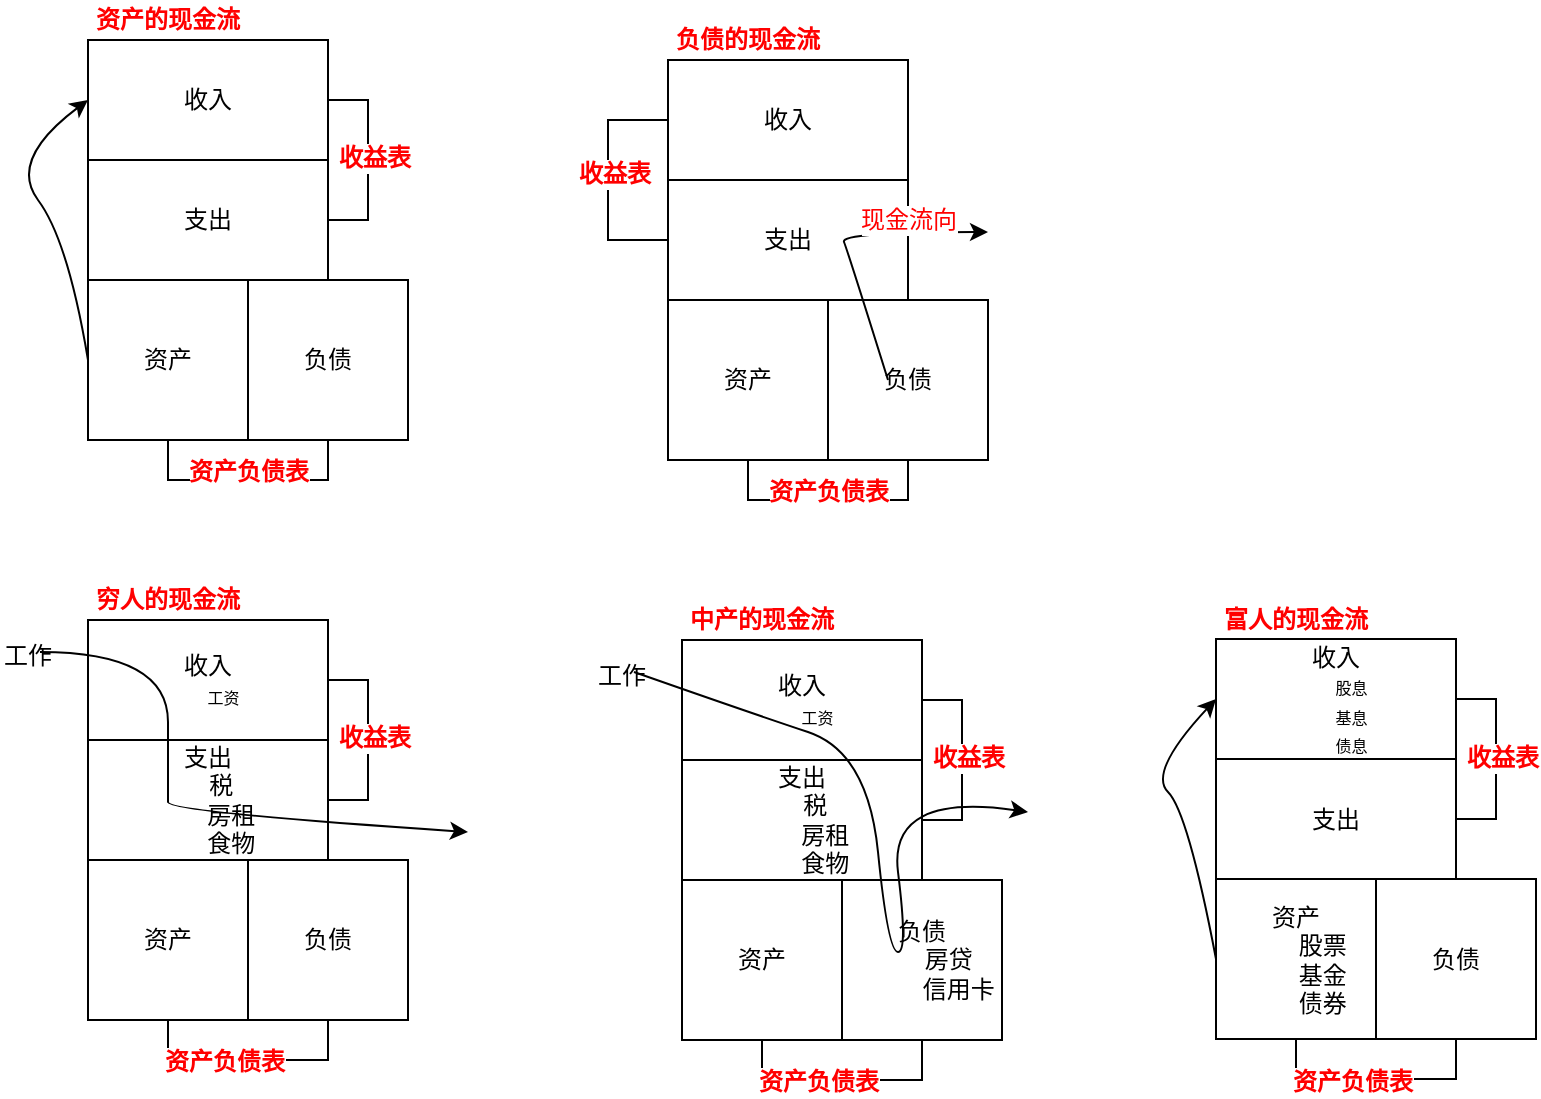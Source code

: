<mxfile version="11.1.4" type="github"><diagram id="Cq1IxDSR9NFEdfQ7hfdJ" name="资产与负债的区别"><mxGraphModel dx="1186" dy="646" grid="1" gridSize="10" guides="1" tooltips="1" connect="1" arrows="1" fold="1" page="1" pageScale="1" pageWidth="827" pageHeight="1169" math="0" shadow="0"><root><mxCell id="0"/><mxCell id="1" parent="0"/><mxCell id="QPJm8CgVHkiKg-ypNqjE-10" style="edgeStyle=orthogonalEdgeStyle;rounded=0;orthogonalLoop=1;jettySize=auto;html=1;entryX=1;entryY=0.5;entryDx=0;entryDy=0;exitX=1;exitY=0.5;exitDx=0;exitDy=0;endArrow=none;endFill=0;" parent="1" source="QPJm8CgVHkiKg-ypNqjE-1" target="QPJm8CgVHkiKg-ypNqjE-2" edge="1"><mxGeometry relative="1" as="geometry"/></mxCell><mxCell id="QPJm8CgVHkiKg-ypNqjE-11" value="&lt;b&gt;&lt;font color=&quot;#ff0000&quot;&gt;收益表&lt;/font&gt;&lt;/b&gt;" style="text;html=1;resizable=0;points=[];align=center;verticalAlign=middle;labelBackgroundColor=#ffffff;strokeColor=#FF0000;" parent="QPJm8CgVHkiKg-ypNqjE-10" vertex="1" connectable="0"><mxGeometry x="-0.02" y="3" relative="1" as="geometry"><mxPoint as="offset"/></mxGeometry></mxCell><mxCell id="QPJm8CgVHkiKg-ypNqjE-1" value="收入" style="rounded=0;whiteSpace=wrap;html=1;" parent="1" vertex="1"><mxGeometry x="230" y="74" width="120" height="60" as="geometry"/></mxCell><mxCell id="QPJm8CgVHkiKg-ypNqjE-2" value="支出" style="rounded=0;whiteSpace=wrap;html=1;" parent="1" vertex="1"><mxGeometry x="230" y="134" width="120" height="60" as="geometry"/></mxCell><mxCell id="QPJm8CgVHkiKg-ypNqjE-12" style="edgeStyle=orthogonalEdgeStyle;rounded=0;orthogonalLoop=1;jettySize=auto;html=1;entryX=0.5;entryY=1;entryDx=0;entryDy=0;endArrow=none;endFill=0;exitX=0.5;exitY=1;exitDx=0;exitDy=0;" parent="1" source="QPJm8CgVHkiKg-ypNqjE-4" target="QPJm8CgVHkiKg-ypNqjE-5" edge="1"><mxGeometry relative="1" as="geometry"/></mxCell><mxCell id="QPJm8CgVHkiKg-ypNqjE-36" value="&lt;b&gt;&lt;font color=&quot;#ff0000&quot;&gt;资产负债表&lt;/font&gt;&lt;/b&gt;" style="text;html=1;resizable=0;points=[];align=center;verticalAlign=middle;labelBackgroundColor=#ffffff;" parent="QPJm8CgVHkiKg-ypNqjE-12" vertex="1" connectable="0"><mxGeometry x="-0.25" y="2" relative="1" as="geometry"><mxPoint x="15" y="-2" as="offset"/></mxGeometry></mxCell><mxCell id="QPJm8CgVHkiKg-ypNqjE-4" value="资产" style="whiteSpace=wrap;html=1;aspect=fixed;" parent="1" vertex="1"><mxGeometry x="230" y="194" width="80" height="80" as="geometry"/></mxCell><mxCell id="QPJm8CgVHkiKg-ypNqjE-5" value="负债" style="whiteSpace=wrap;html=1;aspect=fixed;" parent="1" vertex="1"><mxGeometry x="310" y="194" width="80" height="80" as="geometry"/></mxCell><mxCell id="QPJm8CgVHkiKg-ypNqjE-7" value="&lt;b&gt;&lt;font color=&quot;#ff0000&quot;&gt;资产的现金流&lt;/font&gt;&lt;/b&gt;" style="text;html=1;strokeColor=none;fillColor=none;align=center;verticalAlign=middle;whiteSpace=wrap;rounded=0;" parent="1" vertex="1"><mxGeometry x="230" y="54" width="80" height="20" as="geometry"/></mxCell><mxCell id="QPJm8CgVHkiKg-ypNqjE-9" value="" style="curved=1;endArrow=classic;html=1;entryX=0;entryY=0.5;entryDx=0;entryDy=0;" parent="1" target="QPJm8CgVHkiKg-ypNqjE-1" edge="1"><mxGeometry width="50" height="50" relative="1" as="geometry"><mxPoint x="230" y="234" as="sourcePoint"/><mxPoint x="200" y="164" as="targetPoint"/><Array as="points"><mxPoint x="220" y="174"/><mxPoint x="190" y="134"/></Array></mxGeometry></mxCell><mxCell id="QPJm8CgVHkiKg-ypNqjE-14" style="edgeStyle=orthogonalEdgeStyle;rounded=0;orthogonalLoop=1;jettySize=auto;html=1;entryX=1;entryY=0.5;entryDx=0;entryDy=0;exitX=1;exitY=0.5;exitDx=0;exitDy=0;endArrow=none;endFill=0;" parent="1" source="QPJm8CgVHkiKg-ypNqjE-16" target="QPJm8CgVHkiKg-ypNqjE-17" edge="1"><mxGeometry relative="1" as="geometry"><Array as="points"><mxPoint x="490" y="114"/><mxPoint x="490" y="174"/></Array></mxGeometry></mxCell><mxCell id="QPJm8CgVHkiKg-ypNqjE-15" value="&lt;b&gt;&lt;font color=&quot;#ff0000&quot;&gt;收益表&lt;/font&gt;&lt;/b&gt;" style="text;html=1;resizable=0;points=[];align=center;verticalAlign=middle;labelBackgroundColor=#ffffff;strokeColor=#FF0000;" parent="QPJm8CgVHkiKg-ypNqjE-14" vertex="1" connectable="0"><mxGeometry x="-0.02" y="3" relative="1" as="geometry"><mxPoint as="offset"/></mxGeometry></mxCell><mxCell id="QPJm8CgVHkiKg-ypNqjE-16" value="收入" style="rounded=0;whiteSpace=wrap;html=1;" parent="1" vertex="1"><mxGeometry x="520" y="84" width="120" height="60" as="geometry"/></mxCell><mxCell id="QPJm8CgVHkiKg-ypNqjE-17" value="支出" style="rounded=0;whiteSpace=wrap;html=1;" parent="1" vertex="1"><mxGeometry x="520" y="144" width="120" height="60" as="geometry"/></mxCell><mxCell id="QPJm8CgVHkiKg-ypNqjE-18" style="edgeStyle=orthogonalEdgeStyle;rounded=0;orthogonalLoop=1;jettySize=auto;html=1;entryX=0.5;entryY=1;entryDx=0;entryDy=0;endArrow=none;endFill=0;exitX=0.5;exitY=1;exitDx=0;exitDy=0;" parent="1" source="QPJm8CgVHkiKg-ypNqjE-20" target="QPJm8CgVHkiKg-ypNqjE-21" edge="1"><mxGeometry relative="1" as="geometry"/></mxCell><mxCell id="QPJm8CgVHkiKg-ypNqjE-19" value="&lt;b&gt;&lt;font color=&quot;#ff0000&quot;&gt;资产负债表&lt;/font&gt;&lt;/b&gt;" style="text;html=1;resizable=0;points=[];align=center;verticalAlign=middle;labelBackgroundColor=#ffffff;" parent="QPJm8CgVHkiKg-ypNqjE-18" vertex="1" connectable="0"><mxGeometry x="-0.067" y="-2" relative="1" as="geometry"><mxPoint x="4" y="-6" as="offset"/></mxGeometry></mxCell><mxCell id="QPJm8CgVHkiKg-ypNqjE-20" value="资产" style="whiteSpace=wrap;html=1;aspect=fixed;" parent="1" vertex="1"><mxGeometry x="520" y="204" width="80" height="80" as="geometry"/></mxCell><mxCell id="QPJm8CgVHkiKg-ypNqjE-21" value="负债" style="whiteSpace=wrap;html=1;aspect=fixed;" parent="1" vertex="1"><mxGeometry x="600" y="204" width="80" height="80" as="geometry"/></mxCell><mxCell id="QPJm8CgVHkiKg-ypNqjE-22" value="&lt;b&gt;&lt;font color=&quot;#ff0000&quot;&gt;负债的现金流&lt;/font&gt;&lt;/b&gt;" style="text;html=1;strokeColor=none;fillColor=none;align=center;verticalAlign=middle;whiteSpace=wrap;rounded=0;" parent="1" vertex="1"><mxGeometry x="520" y="64" width="80" height="20" as="geometry"/></mxCell><mxCell id="QPJm8CgVHkiKg-ypNqjE-25" value="" style="curved=1;endArrow=classic;html=1;" parent="1" edge="1"><mxGeometry width="50" height="50" relative="1" as="geometry"><mxPoint x="630" y="244" as="sourcePoint"/><mxPoint x="680" y="170" as="targetPoint"/><Array as="points"><mxPoint x="630" y="244"/><mxPoint x="610" y="180"/><mxPoint x="606" y="170"/></Array></mxGeometry></mxCell><mxCell id="QPJm8CgVHkiKg-ypNqjE-26" value="&lt;font color=&quot;#ff0000&quot;&gt;现金流向&lt;/font&gt;" style="text;html=1;resizable=0;points=[];align=center;verticalAlign=middle;labelBackgroundColor=#ffffff;" parent="QPJm8CgVHkiKg-ypNqjE-25" vertex="1" connectable="0"><mxGeometry x="0.223" relative="1" as="geometry"><mxPoint x="19" y="-6" as="offset"/></mxGeometry></mxCell><mxCell id="QPJm8CgVHkiKg-ypNqjE-27" style="edgeStyle=orthogonalEdgeStyle;rounded=0;orthogonalLoop=1;jettySize=auto;html=1;entryX=1;entryY=0.5;entryDx=0;entryDy=0;exitX=1;exitY=0.5;exitDx=0;exitDy=0;endArrow=none;endFill=0;" parent="1" source="QPJm8CgVHkiKg-ypNqjE-29" target="QPJm8CgVHkiKg-ypNqjE-30" edge="1"><mxGeometry relative="1" as="geometry"/></mxCell><mxCell id="QPJm8CgVHkiKg-ypNqjE-28" value="&lt;b&gt;&lt;font color=&quot;#ff0000&quot;&gt;收益表&lt;/font&gt;&lt;/b&gt;" style="text;html=1;resizable=0;points=[];align=center;verticalAlign=middle;labelBackgroundColor=#ffffff;strokeColor=#FF0000;" parent="QPJm8CgVHkiKg-ypNqjE-27" vertex="1" connectable="0"><mxGeometry x="-0.02" y="3" relative="1" as="geometry"><mxPoint as="offset"/></mxGeometry></mxCell><mxCell id="QPJm8CgVHkiKg-ypNqjE-29" value="收入&lt;br&gt;&lt;font style=&quot;font-size: 8px&quot;&gt;&amp;nbsp; &amp;nbsp; &amp;nbsp; &amp;nbsp;工资&lt;/font&gt;" style="rounded=0;whiteSpace=wrap;html=1;" parent="1" vertex="1"><mxGeometry x="230" y="364" width="120" height="60" as="geometry"/></mxCell><mxCell id="QPJm8CgVHkiKg-ypNqjE-30" value="支出&lt;br&gt;&amp;nbsp; &amp;nbsp; 税&lt;br&gt;&amp;nbsp; &amp;nbsp; &amp;nbsp; &amp;nbsp;房租&lt;br&gt;&amp;nbsp; &amp;nbsp; &amp;nbsp; &amp;nbsp;食物" style="rounded=0;whiteSpace=wrap;html=1;" parent="1" vertex="1"><mxGeometry x="230" y="424" width="120" height="60" as="geometry"/></mxCell><mxCell id="QPJm8CgVHkiKg-ypNqjE-39" style="edgeStyle=orthogonalEdgeStyle;rounded=0;orthogonalLoop=1;jettySize=auto;html=1;entryX=0.5;entryY=1;entryDx=0;entryDy=0;endArrow=none;endFill=0;" parent="1" source="QPJm8CgVHkiKg-ypNqjE-32" target="QPJm8CgVHkiKg-ypNqjE-33" edge="1"><mxGeometry relative="1" as="geometry"><Array as="points"><mxPoint x="270" y="584"/><mxPoint x="350" y="584"/></Array></mxGeometry></mxCell><mxCell id="QPJm8CgVHkiKg-ypNqjE-40" value="&lt;b&gt;&lt;font color=&quot;#ff0000&quot;&gt;资产负债表&lt;/font&gt;&lt;/b&gt;" style="text;html=1;resizable=0;points=[];align=center;verticalAlign=middle;labelBackgroundColor=#ffffff;" parent="QPJm8CgVHkiKg-ypNqjE-39" vertex="1" connectable="0"><mxGeometry x="-0.2" y="-1" relative="1" as="geometry"><mxPoint as="offset"/></mxGeometry></mxCell><mxCell id="QPJm8CgVHkiKg-ypNqjE-32" value="资产" style="whiteSpace=wrap;html=1;aspect=fixed;" parent="1" vertex="1"><mxGeometry x="230" y="484" width="80" height="80" as="geometry"/></mxCell><mxCell id="QPJm8CgVHkiKg-ypNqjE-33" value="负债" style="whiteSpace=wrap;html=1;aspect=fixed;" parent="1" vertex="1"><mxGeometry x="310" y="484" width="80" height="80" as="geometry"/></mxCell><mxCell id="QPJm8CgVHkiKg-ypNqjE-34" value="&lt;b&gt;&lt;font color=&quot;#ff0000&quot;&gt;穷人的现金流&lt;/font&gt;&lt;/b&gt;" style="text;html=1;strokeColor=none;fillColor=none;align=center;verticalAlign=middle;whiteSpace=wrap;rounded=0;" parent="1" vertex="1"><mxGeometry x="230" y="344" width="80" height="20" as="geometry"/></mxCell><mxCell id="QPJm8CgVHkiKg-ypNqjE-43" value="工作" style="text;html=1;resizable=0;points=[];autosize=1;align=left;verticalAlign=top;spacingTop=-4;" parent="1" vertex="1"><mxGeometry x="186" y="372" width="40" height="20" as="geometry"/></mxCell><mxCell id="QPJm8CgVHkiKg-ypNqjE-45" value="" style="curved=1;endArrow=classic;html=1;" parent="1" edge="1"><mxGeometry width="50" height="50" relative="1" as="geometry"><mxPoint x="206" y="380" as="sourcePoint"/><mxPoint x="420" y="470" as="targetPoint"/><Array as="points"><mxPoint x="270" y="380"/><mxPoint x="270" y="450"/><mxPoint x="270" y="460"/></Array></mxGeometry></mxCell><mxCell id="QPJm8CgVHkiKg-ypNqjE-46" style="edgeStyle=orthogonalEdgeStyle;rounded=0;orthogonalLoop=1;jettySize=auto;html=1;entryX=1;entryY=0.5;entryDx=0;entryDy=0;exitX=1;exitY=0.5;exitDx=0;exitDy=0;endArrow=none;endFill=0;" parent="1" source="QPJm8CgVHkiKg-ypNqjE-48" target="QPJm8CgVHkiKg-ypNqjE-49" edge="1"><mxGeometry relative="1" as="geometry"/></mxCell><mxCell id="QPJm8CgVHkiKg-ypNqjE-47" value="&lt;b&gt;&lt;font color=&quot;#ff0000&quot;&gt;收益表&lt;/font&gt;&lt;/b&gt;" style="text;html=1;resizable=0;points=[];align=center;verticalAlign=middle;labelBackgroundColor=#ffffff;strokeColor=#FF0000;" parent="QPJm8CgVHkiKg-ypNqjE-46" vertex="1" connectable="0"><mxGeometry x="-0.02" y="3" relative="1" as="geometry"><mxPoint as="offset"/></mxGeometry></mxCell><mxCell id="QPJm8CgVHkiKg-ypNqjE-48" value="收入&lt;br&gt;&lt;span style=&quot;font-size: 8px&quot;&gt;&amp;nbsp; &amp;nbsp; &amp;nbsp; &amp;nbsp;工资&lt;/span&gt;" style="rounded=0;whiteSpace=wrap;html=1;" parent="1" vertex="1"><mxGeometry x="527" y="374" width="120" height="60" as="geometry"/></mxCell><mxCell id="QPJm8CgVHkiKg-ypNqjE-49" value="支出&lt;br&gt;&amp;nbsp; &amp;nbsp; 税&lt;br&gt;&amp;nbsp; &amp;nbsp; &amp;nbsp; &amp;nbsp;房租&lt;br&gt;&amp;nbsp; &amp;nbsp; &amp;nbsp; &amp;nbsp;食物" style="rounded=0;whiteSpace=wrap;html=1;" parent="1" vertex="1"><mxGeometry x="527" y="434" width="120" height="60" as="geometry"/></mxCell><mxCell id="QPJm8CgVHkiKg-ypNqjE-50" style="edgeStyle=orthogonalEdgeStyle;rounded=0;orthogonalLoop=1;jettySize=auto;html=1;entryX=0.5;entryY=1;entryDx=0;entryDy=0;endArrow=none;endFill=0;" parent="1" source="QPJm8CgVHkiKg-ypNqjE-52" target="QPJm8CgVHkiKg-ypNqjE-53" edge="1"><mxGeometry relative="1" as="geometry"><Array as="points"><mxPoint x="567" y="594"/><mxPoint x="647" y="594"/></Array></mxGeometry></mxCell><mxCell id="QPJm8CgVHkiKg-ypNqjE-51" value="&lt;b&gt;&lt;font color=&quot;#ff0000&quot;&gt;资产负债表&lt;/font&gt;&lt;/b&gt;" style="text;html=1;resizable=0;points=[];align=center;verticalAlign=middle;labelBackgroundColor=#ffffff;" parent="QPJm8CgVHkiKg-ypNqjE-50" vertex="1" connectable="0"><mxGeometry x="-0.2" y="-1" relative="1" as="geometry"><mxPoint as="offset"/></mxGeometry></mxCell><mxCell id="QPJm8CgVHkiKg-ypNqjE-52" value="资产" style="whiteSpace=wrap;html=1;aspect=fixed;" parent="1" vertex="1"><mxGeometry x="527" y="494" width="80" height="80" as="geometry"/></mxCell><mxCell id="QPJm8CgVHkiKg-ypNqjE-53" value="负债&lt;br&gt;&amp;nbsp; &amp;nbsp; &amp;nbsp; &amp;nbsp; 房贷&lt;br&gt;&amp;nbsp; &amp;nbsp; &amp;nbsp; &amp;nbsp; &amp;nbsp; &amp;nbsp;信用卡" style="whiteSpace=wrap;html=1;aspect=fixed;" parent="1" vertex="1"><mxGeometry x="607" y="494" width="80" height="80" as="geometry"/></mxCell><mxCell id="QPJm8CgVHkiKg-ypNqjE-54" value="&lt;b&gt;&lt;font color=&quot;#ff0000&quot;&gt;中产的现金流&lt;/font&gt;&lt;/b&gt;" style="text;html=1;strokeColor=none;fillColor=none;align=center;verticalAlign=middle;whiteSpace=wrap;rounded=0;" parent="1" vertex="1"><mxGeometry x="527" y="354" width="80" height="20" as="geometry"/></mxCell><mxCell id="QPJm8CgVHkiKg-ypNqjE-55" value="工作" style="text;html=1;resizable=0;points=[];autosize=1;align=left;verticalAlign=top;spacingTop=-4;" parent="1" vertex="1"><mxGeometry x="483" y="382" width="40" height="20" as="geometry"/></mxCell><mxCell id="QPJm8CgVHkiKg-ypNqjE-56" value="" style="curved=1;endArrow=classic;html=1;" parent="1" edge="1"><mxGeometry width="50" height="50" relative="1" as="geometry"><mxPoint x="503" y="390" as="sourcePoint"/><mxPoint x="700" y="460" as="targetPoint"/><Array as="points"><mxPoint x="560" y="410"/><mxPoint x="620" y="430"/><mxPoint x="630" y="530"/><mxPoint x="640" y="530"/><mxPoint x="630" y="450"/></Array></mxGeometry></mxCell><mxCell id="QPJm8CgVHkiKg-ypNqjE-59" style="edgeStyle=orthogonalEdgeStyle;rounded=0;orthogonalLoop=1;jettySize=auto;html=1;entryX=1;entryY=0.5;entryDx=0;entryDy=0;exitX=1;exitY=0.5;exitDx=0;exitDy=0;endArrow=none;endFill=0;" parent="1" source="QPJm8CgVHkiKg-ypNqjE-61" target="QPJm8CgVHkiKg-ypNqjE-62" edge="1"><mxGeometry relative="1" as="geometry"/></mxCell><mxCell id="QPJm8CgVHkiKg-ypNqjE-60" value="&lt;b&gt;&lt;font color=&quot;#ff0000&quot;&gt;收益表&lt;/font&gt;&lt;/b&gt;" style="text;html=1;resizable=0;points=[];align=center;verticalAlign=middle;labelBackgroundColor=#ffffff;strokeColor=#FF0000;" parent="QPJm8CgVHkiKg-ypNqjE-59" vertex="1" connectable="0"><mxGeometry x="-0.02" y="3" relative="1" as="geometry"><mxPoint as="offset"/></mxGeometry></mxCell><mxCell id="QPJm8CgVHkiKg-ypNqjE-61" value="收入&lt;br&gt;&lt;font style=&quot;font-size: 8px&quot;&gt;&amp;nbsp; &amp;nbsp; &amp;nbsp; &amp;nbsp;股息&lt;br&gt;&amp;nbsp; &amp;nbsp; &amp;nbsp; &amp;nbsp;基息&lt;br&gt;&amp;nbsp; &amp;nbsp; &amp;nbsp; &amp;nbsp;债息&lt;br&gt;&lt;/font&gt;" style="rounded=0;whiteSpace=wrap;html=1;" parent="1" vertex="1"><mxGeometry x="794" y="373.5" width="120" height="60" as="geometry"/></mxCell><mxCell id="QPJm8CgVHkiKg-ypNqjE-62" value="支出" style="rounded=0;whiteSpace=wrap;html=1;" parent="1" vertex="1"><mxGeometry x="794" y="433.5" width="120" height="60" as="geometry"/></mxCell><mxCell id="QPJm8CgVHkiKg-ypNqjE-63" style="edgeStyle=orthogonalEdgeStyle;rounded=0;orthogonalLoop=1;jettySize=auto;html=1;entryX=0.5;entryY=1;entryDx=0;entryDy=0;endArrow=none;endFill=0;" parent="1" source="QPJm8CgVHkiKg-ypNqjE-65" target="QPJm8CgVHkiKg-ypNqjE-66" edge="1"><mxGeometry relative="1" as="geometry"><Array as="points"><mxPoint x="834" y="593.5"/><mxPoint x="914" y="593.5"/></Array></mxGeometry></mxCell><mxCell id="QPJm8CgVHkiKg-ypNqjE-64" value="&lt;b&gt;&lt;font color=&quot;#ff0000&quot;&gt;资产负债表&lt;/font&gt;&lt;/b&gt;" style="text;html=1;resizable=0;points=[];align=center;verticalAlign=middle;labelBackgroundColor=#ffffff;" parent="QPJm8CgVHkiKg-ypNqjE-63" vertex="1" connectable="0"><mxGeometry x="-0.2" y="-1" relative="1" as="geometry"><mxPoint as="offset"/></mxGeometry></mxCell><mxCell id="QPJm8CgVHkiKg-ypNqjE-65" value="资产&lt;br&gt;&amp;nbsp; &amp;nbsp; &amp;nbsp; &amp;nbsp; 股票&lt;br&gt;&amp;nbsp; &amp;nbsp; &amp;nbsp; &amp;nbsp; 基金&lt;br&gt;&amp;nbsp; &amp;nbsp; &amp;nbsp; &amp;nbsp; 债券" style="whiteSpace=wrap;html=1;aspect=fixed;" parent="1" vertex="1"><mxGeometry x="794" y="493.5" width="80" height="80" as="geometry"/></mxCell><mxCell id="QPJm8CgVHkiKg-ypNqjE-66" value="负债" style="whiteSpace=wrap;html=1;aspect=fixed;" parent="1" vertex="1"><mxGeometry x="874" y="493.5" width="80" height="80" as="geometry"/></mxCell><mxCell id="QPJm8CgVHkiKg-ypNqjE-67" value="&lt;b&gt;&lt;font color=&quot;#ff0000&quot;&gt;富人的现金流&lt;/font&gt;&lt;/b&gt;" style="text;html=1;strokeColor=none;fillColor=none;align=center;verticalAlign=middle;whiteSpace=wrap;rounded=0;" parent="1" vertex="1"><mxGeometry x="794" y="353.5" width="80" height="20" as="geometry"/></mxCell><mxCell id="QPJm8CgVHkiKg-ypNqjE-70" value="" style="curved=1;endArrow=classic;html=1;exitX=0;exitY=0.5;exitDx=0;exitDy=0;entryX=0;entryY=0.5;entryDx=0;entryDy=0;" parent="1" source="QPJm8CgVHkiKg-ypNqjE-65" target="QPJm8CgVHkiKg-ypNqjE-61" edge="1"><mxGeometry width="50" height="50" relative="1" as="geometry"><mxPoint x="770" y="550" as="sourcePoint"/><mxPoint x="820" y="500" as="targetPoint"/><Array as="points"><mxPoint x="780" y="460"/><mxPoint x="760" y="440"/></Array></mxGeometry></mxCell></root></mxGraphModel></diagram><diagram id="GeWbfEcQNFeoMmP_ixRE" name="老鼠赛跑的困境"><mxGraphModel dx="1186" dy="646" grid="1" gridSize="10" guides="1" tooltips="1" connect="1" arrows="1" fold="1" page="1" pageScale="1" pageWidth="827" pageHeight="1169" math="0" shadow="0"><root><mxCell id="MQPY0ZC4P4eBdkSWup3z-0"/><mxCell id="MQPY0ZC4P4eBdkSWup3z-1" parent="MQPY0ZC4P4eBdkSWup3z-0"/><mxCell id="5pJ9Z3O49ih5obvg1kw2-0" style="edgeStyle=orthogonalEdgeStyle;rounded=0;orthogonalLoop=1;jettySize=auto;html=1;entryX=1;entryY=0.5;entryDx=0;entryDy=0;exitX=1;exitY=0.5;exitDx=0;exitDy=0;endArrow=none;endFill=0;" parent="MQPY0ZC4P4eBdkSWup3z-1" source="5pJ9Z3O49ih5obvg1kw2-2" target="5pJ9Z3O49ih5obvg1kw2-3" edge="1"><mxGeometry relative="1" as="geometry"/></mxCell><mxCell id="5pJ9Z3O49ih5obvg1kw2-1" value="&lt;b&gt;&lt;font color=&quot;#ff0000&quot;&gt;收益表&lt;/font&gt;&lt;/b&gt;" style="text;html=1;resizable=0;points=[];align=center;verticalAlign=middle;labelBackgroundColor=#ffffff;strokeColor=#FF0000;" parent="5pJ9Z3O49ih5obvg1kw2-0" vertex="1" connectable="0"><mxGeometry x="-0.02" y="3" relative="1" as="geometry"><mxPoint as="offset"/></mxGeometry></mxCell><mxCell id="5pJ9Z3O49ih5obvg1kw2-2" value="收入" style="rounded=0;whiteSpace=wrap;html=1;" parent="MQPY0ZC4P4eBdkSWup3z-1" vertex="1"><mxGeometry x="230" y="74" width="120" height="60" as="geometry"/></mxCell><mxCell id="5pJ9Z3O49ih5obvg1kw2-3" value="支出" style="rounded=0;whiteSpace=wrap;html=1;" parent="MQPY0ZC4P4eBdkSWup3z-1" vertex="1"><mxGeometry x="230" y="134" width="120" height="60" as="geometry"/></mxCell><mxCell id="5pJ9Z3O49ih5obvg1kw2-4" style="edgeStyle=orthogonalEdgeStyle;rounded=0;orthogonalLoop=1;jettySize=auto;html=1;entryX=0.5;entryY=1;entryDx=0;entryDy=0;endArrow=none;endFill=0;exitX=0.5;exitY=1;exitDx=0;exitDy=0;" parent="MQPY0ZC4P4eBdkSWup3z-1" source="5pJ9Z3O49ih5obvg1kw2-6" target="5pJ9Z3O49ih5obvg1kw2-7" edge="1"><mxGeometry relative="1" as="geometry"/></mxCell><mxCell id="5pJ9Z3O49ih5obvg1kw2-5" value="&lt;b&gt;&lt;font color=&quot;#ff0000&quot;&gt;资产负债表&lt;/font&gt;&lt;/b&gt;" style="text;html=1;resizable=0;points=[];align=center;verticalAlign=middle;labelBackgroundColor=#ffffff;" parent="5pJ9Z3O49ih5obvg1kw2-4" vertex="1" connectable="0"><mxGeometry x="-0.25" y="2" relative="1" as="geometry"><mxPoint x="15" y="-2" as="offset"/></mxGeometry></mxCell><mxCell id="5pJ9Z3O49ih5obvg1kw2-6" value="资产" style="whiteSpace=wrap;html=1;aspect=fixed;" parent="MQPY0ZC4P4eBdkSWup3z-1" vertex="1"><mxGeometry x="230" y="194" width="80" height="80" as="geometry"/></mxCell><mxCell id="5pJ9Z3O49ih5obvg1kw2-7" value="负债" style="whiteSpace=wrap;html=1;aspect=fixed;" parent="MQPY0ZC4P4eBdkSWup3z-1" vertex="1"><mxGeometry x="310" y="194" width="80" height="80" as="geometry"/></mxCell><mxCell id="5pJ9Z3O49ih5obvg1kw2-8" value="&lt;b&gt;&lt;font color=&quot;#ff0000&quot;&gt;新婚夫妇的现金流&lt;/font&gt;&lt;/b&gt;" style="text;html=1;strokeColor=none;fillColor=none;align=center;verticalAlign=middle;whiteSpace=wrap;rounded=0;" parent="MQPY0ZC4P4eBdkSWup3z-1" vertex="1"><mxGeometry x="230" y="54" width="110" height="20" as="geometry"/></mxCell><mxCell id="5pJ9Z3O49ih5obvg1kw2-10" value="" style="endArrow=classic;html=1;" parent="MQPY0ZC4P4eBdkSWup3z-1" edge="1"><mxGeometry width="50" height="50" relative="1" as="geometry"><mxPoint x="310" y="120" as="sourcePoint"/><mxPoint x="310" y="80" as="targetPoint"/><Array as="points"><mxPoint x="310" y="100"/><mxPoint x="310" y="80"/></Array></mxGeometry></mxCell><mxCell id="5pJ9Z3O49ih5obvg1kw2-11" value="📈涨工资" style="text;html=1;resizable=0;points=[];align=center;verticalAlign=middle;labelBackgroundColor=#ffffff;" parent="5pJ9Z3O49ih5obvg1kw2-10" vertex="1" connectable="0"><mxGeometry x="1" y="18" relative="1" as="geometry"><mxPoint x="-1" y="18" as="offset"/></mxGeometry></mxCell><mxCell id="5pJ9Z3O49ih5obvg1kw2-12" style="edgeStyle=orthogonalEdgeStyle;rounded=0;orthogonalLoop=1;jettySize=auto;html=1;entryX=1;entryY=0.5;entryDx=0;entryDy=0;exitX=1;exitY=0.5;exitDx=0;exitDy=0;endArrow=none;endFill=0;" parent="MQPY0ZC4P4eBdkSWup3z-1" source="5pJ9Z3O49ih5obvg1kw2-14" target="5pJ9Z3O49ih5obvg1kw2-15" edge="1"><mxGeometry relative="1" as="geometry"/></mxCell><mxCell id="5pJ9Z3O49ih5obvg1kw2-13" value="&lt;b&gt;&lt;font color=&quot;#ff0000&quot;&gt;收益表&lt;/font&gt;&lt;/b&gt;" style="text;html=1;resizable=0;points=[];align=center;verticalAlign=middle;labelBackgroundColor=#ffffff;strokeColor=#FF0000;" parent="5pJ9Z3O49ih5obvg1kw2-12" vertex="1" connectable="0"><mxGeometry x="-0.02" y="3" relative="1" as="geometry"><mxPoint as="offset"/></mxGeometry></mxCell><mxCell id="5pJ9Z3O49ih5obvg1kw2-14" value="收入" style="rounded=0;whiteSpace=wrap;html=1;" parent="MQPY0ZC4P4eBdkSWup3z-1" vertex="1"><mxGeometry x="500" y="74" width="120" height="60" as="geometry"/></mxCell><mxCell id="5pJ9Z3O49ih5obvg1kw2-28" style="edgeStyle=orthogonalEdgeStyle;rounded=0;orthogonalLoop=1;jettySize=auto;html=1;exitX=0.75;exitY=1;exitDx=0;exitDy=0;endArrow=none;endFill=0;" parent="MQPY0ZC4P4eBdkSWup3z-1" source="5pJ9Z3O49ih5obvg1kw2-15" edge="1"><mxGeometry relative="1" as="geometry"><mxPoint x="590" y="180" as="targetPoint"/></mxGeometry></mxCell><mxCell id="5pJ9Z3O49ih5obvg1kw2-15" value="支出" style="rounded=0;whiteSpace=wrap;html=1;" parent="MQPY0ZC4P4eBdkSWup3z-1" vertex="1"><mxGeometry x="500" y="134" width="120" height="60" as="geometry"/></mxCell><mxCell id="5pJ9Z3O49ih5obvg1kw2-16" style="edgeStyle=orthogonalEdgeStyle;rounded=0;orthogonalLoop=1;jettySize=auto;html=1;entryX=0.5;entryY=1;entryDx=0;entryDy=0;endArrow=none;endFill=0;exitX=0.5;exitY=1;exitDx=0;exitDy=0;" parent="MQPY0ZC4P4eBdkSWup3z-1" source="5pJ9Z3O49ih5obvg1kw2-18" target="5pJ9Z3O49ih5obvg1kw2-19" edge="1"><mxGeometry relative="1" as="geometry"/></mxCell><mxCell id="5pJ9Z3O49ih5obvg1kw2-17" value="&lt;b&gt;&lt;font color=&quot;#ff0000&quot;&gt;资产负债表&lt;/font&gt;&lt;/b&gt;" style="text;html=1;resizable=0;points=[];align=center;verticalAlign=middle;labelBackgroundColor=#ffffff;" parent="5pJ9Z3O49ih5obvg1kw2-16" vertex="1" connectable="0"><mxGeometry x="-0.25" y="2" relative="1" as="geometry"><mxPoint x="15" y="-2" as="offset"/></mxGeometry></mxCell><mxCell id="5pJ9Z3O49ih5obvg1kw2-18" value="资产" style="whiteSpace=wrap;html=1;aspect=fixed;" parent="MQPY0ZC4P4eBdkSWup3z-1" vertex="1"><mxGeometry x="500" y="194" width="80" height="80" as="geometry"/></mxCell><mxCell id="5pJ9Z3O49ih5obvg1kw2-19" value="负债" style="whiteSpace=wrap;html=1;aspect=fixed;" parent="MQPY0ZC4P4eBdkSWup3z-1" vertex="1"><mxGeometry x="580" y="194" width="80" height="80" as="geometry"/></mxCell><mxCell id="5pJ9Z3O49ih5obvg1kw2-20" value="&lt;b&gt;&lt;font color=&quot;#ff0000&quot;&gt;新婚夫妇的现金流&lt;/font&gt;&lt;/b&gt;" style="text;html=1;strokeColor=none;fillColor=none;align=center;verticalAlign=middle;whiteSpace=wrap;rounded=0;" parent="MQPY0ZC4P4eBdkSWup3z-1" vertex="1"><mxGeometry x="500" y="54" width="110" height="20" as="geometry"/></mxCell><mxCell id="5pJ9Z3O49ih5obvg1kw2-26" value="" style="endArrow=classic;html=1;" parent="MQPY0ZC4P4eBdkSWup3z-1" edge="1"><mxGeometry width="50" height="50" relative="1" as="geometry"><mxPoint x="590" y="180" as="sourcePoint"/><mxPoint x="650" y="150" as="targetPoint"/><Array as="points"><mxPoint x="590" y="150"/><mxPoint x="650" y="150"/></Array></mxGeometry></mxCell><mxCell id="5pJ9Z3O49ih5obvg1kw2-27" value="📈涨税收" style="text;html=1;resizable=0;points=[];align=center;verticalAlign=middle;labelBackgroundColor=#ffffff;" parent="5pJ9Z3O49ih5obvg1kw2-26" vertex="1" connectable="0"><mxGeometry x="-0.403" y="-14" relative="1" as="geometry"><mxPoint x="6" y="10" as="offset"/></mxGeometry></mxCell><mxCell id="5pJ9Z3O49ih5obvg1kw2-29" style="edgeStyle=orthogonalEdgeStyle;rounded=0;orthogonalLoop=1;jettySize=auto;html=1;entryX=1;entryY=0.5;entryDx=0;entryDy=0;exitX=1;exitY=0.5;exitDx=0;exitDy=0;endArrow=none;endFill=0;" parent="MQPY0ZC4P4eBdkSWup3z-1" source="5pJ9Z3O49ih5obvg1kw2-31" target="5pJ9Z3O49ih5obvg1kw2-33" edge="1"><mxGeometry relative="1" as="geometry"/></mxCell><mxCell id="5pJ9Z3O49ih5obvg1kw2-30" value="&lt;b&gt;&lt;font color=&quot;#ff0000&quot;&gt;收益表&lt;/font&gt;&lt;/b&gt;" style="text;html=1;resizable=0;points=[];align=center;verticalAlign=middle;labelBackgroundColor=#ffffff;strokeColor=#FF0000;" parent="5pJ9Z3O49ih5obvg1kw2-29" vertex="1" connectable="0"><mxGeometry x="-0.02" y="3" relative="1" as="geometry"><mxPoint as="offset"/></mxGeometry></mxCell><mxCell id="5pJ9Z3O49ih5obvg1kw2-31" value="收入" style="rounded=0;whiteSpace=wrap;html=1;" parent="MQPY0ZC4P4eBdkSWup3z-1" vertex="1"><mxGeometry x="730" y="74" width="120" height="60" as="geometry"/></mxCell><mxCell id="5pJ9Z3O49ih5obvg1kw2-32" style="edgeStyle=orthogonalEdgeStyle;rounded=0;orthogonalLoop=1;jettySize=auto;html=1;exitX=0.75;exitY=1;exitDx=0;exitDy=0;endArrow=none;endFill=0;" parent="MQPY0ZC4P4eBdkSWup3z-1" source="5pJ9Z3O49ih5obvg1kw2-33" edge="1"><mxGeometry relative="1" as="geometry"><mxPoint x="820" y="180" as="targetPoint"/></mxGeometry></mxCell><mxCell id="5pJ9Z3O49ih5obvg1kw2-33" value="支出" style="rounded=0;whiteSpace=wrap;html=1;" parent="MQPY0ZC4P4eBdkSWup3z-1" vertex="1"><mxGeometry x="730" y="134" width="120" height="60" as="geometry"/></mxCell><mxCell id="5pJ9Z3O49ih5obvg1kw2-34" style="edgeStyle=orthogonalEdgeStyle;rounded=0;orthogonalLoop=1;jettySize=auto;html=1;entryX=0.5;entryY=1;entryDx=0;entryDy=0;endArrow=none;endFill=0;exitX=0.5;exitY=1;exitDx=0;exitDy=0;" parent="MQPY0ZC4P4eBdkSWup3z-1" source="5pJ9Z3O49ih5obvg1kw2-36" target="5pJ9Z3O49ih5obvg1kw2-37" edge="1"><mxGeometry relative="1" as="geometry"/></mxCell><mxCell id="5pJ9Z3O49ih5obvg1kw2-35" value="&lt;b&gt;&lt;font color=&quot;#ff0000&quot;&gt;资产负债表&lt;/font&gt;&lt;/b&gt;" style="text;html=1;resizable=0;points=[];align=center;verticalAlign=middle;labelBackgroundColor=#ffffff;" parent="5pJ9Z3O49ih5obvg1kw2-34" vertex="1" connectable="0"><mxGeometry x="-0.25" y="2" relative="1" as="geometry"><mxPoint x="15" y="-2" as="offset"/></mxGeometry></mxCell><mxCell id="5pJ9Z3O49ih5obvg1kw2-36" value="资产" style="whiteSpace=wrap;html=1;aspect=fixed;" parent="MQPY0ZC4P4eBdkSWup3z-1" vertex="1"><mxGeometry x="730" y="194" width="80" height="80" as="geometry"/></mxCell><mxCell id="5pJ9Z3O49ih5obvg1kw2-37" value="负债&lt;br&gt;&amp;nbsp; &amp;nbsp; &amp;nbsp; &amp;nbsp; 房贷&lt;br&gt;&amp;nbsp; &amp;nbsp; &amp;nbsp; &amp;nbsp; 车贷" style="whiteSpace=wrap;html=1;aspect=fixed;" parent="MQPY0ZC4P4eBdkSWup3z-1" vertex="1"><mxGeometry x="810" y="194" width="80" height="80" as="geometry"/></mxCell><mxCell id="5pJ9Z3O49ih5obvg1kw2-38" value="&lt;b&gt;&lt;font color=&quot;#ff0000&quot;&gt;新婚夫妇的现金流&lt;/font&gt;&lt;/b&gt;" style="text;html=1;strokeColor=none;fillColor=none;align=center;verticalAlign=middle;whiteSpace=wrap;rounded=0;" parent="MQPY0ZC4P4eBdkSWup3z-1" vertex="1"><mxGeometry x="730" y="54" width="110" height="20" as="geometry"/></mxCell><mxCell id="5pJ9Z3O49ih5obvg1kw2-39" value="" style="endArrow=classic;html=1;" parent="MQPY0ZC4P4eBdkSWup3z-1" edge="1"><mxGeometry width="50" height="50" relative="1" as="geometry"><mxPoint x="820" y="180" as="sourcePoint"/><mxPoint x="880" y="150" as="targetPoint"/><Array as="points"><mxPoint x="820" y="150"/><mxPoint x="880" y="150"/></Array></mxGeometry></mxCell><mxCell id="5pJ9Z3O49ih5obvg1kw2-40" value="📈涨税收" style="text;html=1;resizable=0;points=[];align=center;verticalAlign=middle;labelBackgroundColor=#ffffff;" parent="5pJ9Z3O49ih5obvg1kw2-39" vertex="1" connectable="0"><mxGeometry x="-0.403" y="-14" relative="1" as="geometry"><mxPoint x="6" y="10" as="offset"/></mxGeometry></mxCell><mxCell id="5pJ9Z3O49ih5obvg1kw2-43" value="" style="endArrow=classic;html=1;" parent="MQPY0ZC4P4eBdkSWup3z-1" edge="1"><mxGeometry width="50" height="50" relative="1" as="geometry"><mxPoint x="830" y="250" as="sourcePoint"/><mxPoint x="830" y="210" as="targetPoint"/><Array as="points"><mxPoint x="830" y="210"/></Array></mxGeometry></mxCell><mxCell id="5pJ9Z3O49ih5obvg1kw2-44" value="买房/车" style="text;html=1;resizable=0;points=[];align=center;verticalAlign=middle;labelBackgroundColor=#ffffff;" parent="5pJ9Z3O49ih5obvg1kw2-43" vertex="1" connectable="0"><mxGeometry x="1" y="28" relative="1" as="geometry"><mxPoint x="2" y="28" as="offset"/></mxGeometry></mxCell></root></mxGraphModel></diagram><diagram id="sugNS3TgBct4LxEauObQ" name="穷人越来越穷，富人越来越富"><mxGraphModel dx="1186" dy="646" grid="1" gridSize="10" guides="1" tooltips="1" connect="1" arrows="1" fold="1" page="1" pageScale="1" pageWidth="827" pageHeight="1169" math="0" shadow="0"><root><mxCell id="swa0JugWokYC5zStjU40-0"/><mxCell id="swa0JugWokYC5zStjU40-1" parent="swa0JugWokYC5zStjU40-0"/><mxCell id="Sqiig__sSdg5OMtCRZ6s-0" style="edgeStyle=orthogonalEdgeStyle;rounded=0;orthogonalLoop=1;jettySize=auto;html=1;entryX=1;entryY=0.5;entryDx=0;entryDy=0;exitX=1;exitY=0.5;exitDx=0;exitDy=0;endArrow=none;endFill=0;" parent="swa0JugWokYC5zStjU40-1" edge="1"><mxGeometry relative="1" as="geometry"><mxPoint x="350" y="104" as="sourcePoint"/></mxGeometry></mxCell><mxCell id="Sqiig__sSdg5OMtCRZ6s-1" value="&lt;b&gt;&lt;font color=&quot;#ff0000&quot;&gt;收益表&lt;/font&gt;&lt;/b&gt;" style="text;html=1;resizable=0;points=[];align=center;verticalAlign=middle;labelBackgroundColor=#ffffff;strokeColor=#FF0000;" parent="Sqiig__sSdg5OMtCRZ6s-0" vertex="1" connectable="0"><mxGeometry x="-0.02" y="3" relative="1" as="geometry"><mxPoint as="offset"/></mxGeometry></mxCell><mxCell id="Sqiig__sSdg5OMtCRZ6s-6" value="资产" style="whiteSpace=wrap;html=1;aspect=fixed;" parent="swa0JugWokYC5zStjU40-1" vertex="1"><mxGeometry x="230" y="194" width="80" height="80" as="geometry"/></mxCell><mxCell id="Sqiig__sSdg5OMtCRZ6s-7" value="负债&lt;br&gt;&amp;nbsp; &amp;nbsp; &amp;nbsp; &amp;nbsp;房子" style="whiteSpace=wrap;html=1;aspect=fixed;" parent="swa0JugWokYC5zStjU40-1" vertex="1"><mxGeometry x="310" y="194" width="80" height="80" as="geometry"/></mxCell><mxCell id="Sqiig__sSdg5OMtCRZ6s-13" value="资产&lt;br&gt;&amp;nbsp; &amp;nbsp; &amp;nbsp; &amp;nbsp;房子" style="whiteSpace=wrap;html=1;aspect=fixed;" parent="swa0JugWokYC5zStjU40-1" vertex="1"><mxGeometry x="230" y="274" width="80" height="80" as="geometry"/></mxCell><mxCell id="Sqiig__sSdg5OMtCRZ6s-14" value="负债" style="whiteSpace=wrap;html=1;aspect=fixed;" parent="swa0JugWokYC5zStjU40-1" vertex="1"><mxGeometry x="310" y="274" width="80" height="80" as="geometry"/></mxCell><mxCell id="Sqiig__sSdg5OMtCRZ6s-15" value="&lt;font color=&quot;#ff0000&quot;&gt;&lt;b&gt;富爸爸&lt;/b&gt;&lt;/font&gt;" style="text;html=1;resizable=0;points=[];autosize=1;align=left;verticalAlign=top;spacingTop=-4;" parent="swa0JugWokYC5zStjU40-1" vertex="1"><mxGeometry x="190" y="224" width="50" height="20" as="geometry"/></mxCell><mxCell id="Sqiig__sSdg5OMtCRZ6s-16" value="&lt;b&gt;&lt;font color=&quot;#ff0000&quot;&gt;穷爸爸&lt;/font&gt;&lt;/b&gt;" style="text;html=1;resizable=0;points=[];autosize=1;align=left;verticalAlign=top;spacingTop=-4;" parent="swa0JugWokYC5zStjU40-1" vertex="1"><mxGeometry x="190" y="314" width="50" height="20" as="geometry"/></mxCell><mxCell id="LhVngLppAuZZE-5C9bRB-0" value="&lt;b&gt;&lt;font color=&quot;#ff0000&quot;&gt;富爸爸与穷爸爸对待房子的理财认识&lt;/font&gt;&lt;/b&gt;" style="text;html=1;strokeColor=none;fillColor=none;align=center;verticalAlign=middle;whiteSpace=wrap;rounded=0;" parent="swa0JugWokYC5zStjU40-1" vertex="1"><mxGeometry x="230" y="174" width="200" height="20" as="geometry"/></mxCell><mxCell id="6-ipc6Gy4Zpivr-sh0_b-0" style="edgeStyle=orthogonalEdgeStyle;rounded=0;orthogonalLoop=1;jettySize=auto;html=1;entryX=1;entryY=0.5;entryDx=0;entryDy=0;exitX=1;exitY=0.5;exitDx=0;exitDy=0;endArrow=none;endFill=0;" parent="swa0JugWokYC5zStjU40-1" source="6-ipc6Gy4Zpivr-sh0_b-2" target="6-ipc6Gy4Zpivr-sh0_b-3" edge="1"><mxGeometry relative="1" as="geometry"/></mxCell><mxCell id="6-ipc6Gy4Zpivr-sh0_b-1" value="&lt;b&gt;&lt;font color=&quot;#ff0000&quot;&gt;收益表&lt;/font&gt;&lt;/b&gt;" style="text;html=1;resizable=0;points=[];align=center;verticalAlign=middle;labelBackgroundColor=#ffffff;strokeColor=#FF0000;" parent="6-ipc6Gy4Zpivr-sh0_b-0" vertex="1" connectable="0"><mxGeometry x="-0.02" y="3" relative="1" as="geometry"><mxPoint as="offset"/></mxGeometry></mxCell><mxCell id="6-ipc6Gy4Zpivr-sh0_b-2" value="收入" style="rounded=0;whiteSpace=wrap;html=1;" parent="swa0JugWokYC5zStjU40-1" vertex="1"><mxGeometry x="522.5" y="194" width="120" height="60" as="geometry"/></mxCell><mxCell id="6-ipc6Gy4Zpivr-sh0_b-3" value="支出&lt;br&gt;&amp;nbsp; &amp;nbsp; &amp;nbsp; &amp;nbsp; &amp;nbsp; &amp;nbsp; &amp;nbsp; 抵押贷款&lt;br&gt;&amp;nbsp; &amp;nbsp; &amp;nbsp; &amp;nbsp; &amp;nbsp; &amp;nbsp;维修费&lt;br&gt;&amp;nbsp; &amp;nbsp; &amp;nbsp; &amp;nbsp; &amp;nbsp; &amp;nbsp; &amp;nbsp; &amp;nbsp;房产地税" style="rounded=0;whiteSpace=wrap;html=1;" parent="swa0JugWokYC5zStjU40-1" vertex="1"><mxGeometry x="522.5" y="254" width="120" height="60" as="geometry"/></mxCell><mxCell id="6-ipc6Gy4Zpivr-sh0_b-4" style="edgeStyle=orthogonalEdgeStyle;rounded=0;orthogonalLoop=1;jettySize=auto;html=1;entryX=0.5;entryY=1;entryDx=0;entryDy=0;endArrow=none;endFill=0;" parent="swa0JugWokYC5zStjU40-1" source="6-ipc6Gy4Zpivr-sh0_b-6" target="6-ipc6Gy4Zpivr-sh0_b-7" edge="1"><mxGeometry relative="1" as="geometry"><Array as="points"><mxPoint x="562.5" y="414"/><mxPoint x="642.5" y="414"/></Array></mxGeometry></mxCell><mxCell id="6-ipc6Gy4Zpivr-sh0_b-5" value="&lt;b&gt;&lt;font color=&quot;#ff0000&quot;&gt;资产负债表&lt;/font&gt;&lt;/b&gt;" style="text;html=1;resizable=0;points=[];align=center;verticalAlign=middle;labelBackgroundColor=#ffffff;" parent="6-ipc6Gy4Zpivr-sh0_b-4" vertex="1" connectable="0"><mxGeometry x="-0.2" y="-1" relative="1" as="geometry"><mxPoint as="offset"/></mxGeometry></mxCell><mxCell id="6-ipc6Gy4Zpivr-sh0_b-6" value="资产" style="whiteSpace=wrap;html=1;aspect=fixed;" parent="swa0JugWokYC5zStjU40-1" vertex="1"><mxGeometry x="522.5" y="314" width="80" height="80" as="geometry"/></mxCell><mxCell id="6-ipc6Gy4Zpivr-sh0_b-7" value="负债&lt;br&gt;&amp;nbsp; &amp;nbsp; &amp;nbsp; &amp;nbsp; &amp;nbsp; &amp;nbsp; 抵押贷款" style="whiteSpace=wrap;html=1;aspect=fixed;" parent="swa0JugWokYC5zStjU40-1" vertex="1"><mxGeometry x="602.5" y="314" width="80" height="80" as="geometry"/></mxCell><mxCell id="6-ipc6Gy4Zpivr-sh0_b-8" value="&lt;b&gt;&lt;font color=&quot;#ff0000&quot;&gt;负债的现金流&lt;/font&gt;&lt;/b&gt;" style="text;html=1;strokeColor=none;fillColor=none;align=center;verticalAlign=middle;whiteSpace=wrap;rounded=0;" parent="swa0JugWokYC5zStjU40-1" vertex="1"><mxGeometry x="522.5" y="174" width="80" height="20" as="geometry"/></mxCell><mxCell id="6-ipc6Gy4Zpivr-sh0_b-10" value="" style="curved=1;endArrow=classic;html=1;" parent="swa0JugWokYC5zStjU40-1" edge="1"><mxGeometry width="50" height="50" relative="1" as="geometry"><mxPoint x="626" y="280" as="sourcePoint"/><mxPoint x="695.5" y="280" as="targetPoint"/><Array as="points"><mxPoint x="626" y="290"/><mxPoint x="636" y="280"/><mxPoint x="625.5" y="350"/><mxPoint x="635.5" y="350"/><mxPoint x="625.5" y="270"/></Array></mxGeometry></mxCell><mxCell id="6-ipc6Gy4Zpivr-sh0_b-11" style="edgeStyle=orthogonalEdgeStyle;rounded=0;orthogonalLoop=1;jettySize=auto;html=1;entryX=1;entryY=0.5;entryDx=0;entryDy=0;exitX=1;exitY=0.5;exitDx=0;exitDy=0;endArrow=none;endFill=0;" parent="swa0JugWokYC5zStjU40-1" source="6-ipc6Gy4Zpivr-sh0_b-13" target="6-ipc6Gy4Zpivr-sh0_b-14" edge="1"><mxGeometry relative="1" as="geometry"/></mxCell><mxCell id="6-ipc6Gy4Zpivr-sh0_b-12" value="&lt;b&gt;&lt;font color=&quot;#ff0000&quot;&gt;收益表&lt;/font&gt;&lt;/b&gt;" style="text;html=1;resizable=0;points=[];align=center;verticalAlign=middle;labelBackgroundColor=#ffffff;strokeColor=#FF0000;" parent="6-ipc6Gy4Zpivr-sh0_b-11" vertex="1" connectable="0"><mxGeometry x="-0.02" y="3" relative="1" as="geometry"><mxPoint as="offset"/></mxGeometry></mxCell><mxCell id="6-ipc6Gy4Zpivr-sh0_b-13" value="收入" style="rounded=0;whiteSpace=wrap;html=1;" parent="swa0JugWokYC5zStjU40-1" vertex="1"><mxGeometry x="240" y="494" width="120" height="60" as="geometry"/></mxCell><mxCell id="6-ipc6Gy4Zpivr-sh0_b-14" value="支出" style="rounded=0;whiteSpace=wrap;html=1;" parent="swa0JugWokYC5zStjU40-1" vertex="1"><mxGeometry x="240" y="554" width="120" height="60" as="geometry"/></mxCell><mxCell id="6-ipc6Gy4Zpivr-sh0_b-22" style="edgeStyle=orthogonalEdgeStyle;rounded=0;orthogonalLoop=1;jettySize=auto;html=1;entryX=0.5;entryY=1;entryDx=0;entryDy=0;endArrow=none;endFill=0;" parent="swa0JugWokYC5zStjU40-1" source="6-ipc6Gy4Zpivr-sh0_b-17" target="6-ipc6Gy4Zpivr-sh0_b-18" edge="1"><mxGeometry relative="1" as="geometry"><Array as="points"><mxPoint x="263" y="754"/><mxPoint x="345" y="754"/></Array></mxGeometry></mxCell><mxCell id="6-ipc6Gy4Zpivr-sh0_b-23" value="&lt;span style=&quot;font-family: &amp;#34;helvetica&amp;#34; , &amp;#34;arial&amp;#34; , sans-serif ; font-size: 0px ; background-color: rgb(248 , 249 , 250)&quot;&gt;%3CmxGraphModel%3E%3Croot%3E%3CmxCell%20id%3D%220%22%2F%3E%3CmxCell%20id%3D%221%22%20parent%3D%220%22%2F%3E%3CmxCell%20id%3D%222%22%20style%3D%22edgeStyle%3DorthogonalEdgeStyle%3Brounded%3D0%3BorthogonalLoop%3D1%3BjettySize%3Dauto%3Bhtml%3D1%3BentryX%3D1%3BentryY%3D0.5%3BentryDx%3D0%3BentryDy%3D0%3BexitX%3D1%3BexitY%3D0.5%3BexitDx%3D0%3BexitDy%3D0%3BendArrow%3Dnone%3BendFill%3D0%3B%22%20edge%3D%221%22%20source%3D%224%22%20target%3D%225%22%20parent%3D%221%22%3E%3CmxGeometry%20relative%3D%221%22%20as%3D%22geometry%22%2F%3E%3C%2FmxCell%3E%3CmxCell%20id%3D%223%22%20value%3D%22%26lt%3Bb%26gt%3B%26lt%3Bfont%20color%3D%26quot%3B%23ff0000%26quot%3B%26gt%3B%E6%94%B6%E7%9B%8A%E8%A1%A8%26lt%3B%2Ffont%26gt%3B%26lt%3B%2Fb%26gt%3B%22%20style%3D%22text%3Bhtml%3D1%3Bresizable%3D0%3Bpoints%3D%5B%5D%3Balign%3Dcenter%3BverticalAlign%3Dmiddle%3BlabelBackgroundColor%3D%23ffffff%3BstrokeColor%3D%23FF0000%3B%22%20vertex%3D%221%22%20connectable%3D%220%22%20parent%3D%222%22%3E%3CmxGeometry%20x%3D%22-0.02%22%20y%3D%223%22%20relative%3D%221%22%20as%3D%22geometry%22%3E%3CmxPoint%20as%3D%22offset%22%2F%3E%3C%2FmxGeometry%3E%3C%2FmxCell%3E%3CmxCell%20id%3D%224%22%20value%3D%22%E6%94%B6%E5%85%A5%22%20style%3D%22rounded%3D0%3BwhiteSpace%3Dwrap%3Bhtml%3D1%3B%22%20vertex%3D%221%22%20parent%3D%221%22%3E%3CmxGeometry%20x%3D%22522.5%22%20y%3D%22194%22%20width%3D%22120%22%20height%3D%2260%22%20as%3D%22geometry%22%2F%3E%3C%2FmxCell%3E%3CmxCell%20id%3D%225%22%20value%3D%22%E6%94%AF%E5%87%BA%26lt%3Bbr%26gt%3B%26amp%3Bnbsp%3B%20%26amp%3Bnbsp%3B%20%26amp%3Bnbsp%3B%20%26amp%3Bnbsp%3B%20%26amp%3Bnbsp%3B%20%26amp%3Bnbsp%3B%20%26amp%3Bnbsp%3B%20%E6%8A%B5%E6%8A%BC%E8%B4%B7%E6%AC%BE%26lt%3Bbr%26gt%3B%26amp%3Bnbsp%3B%20%26amp%3Bnbsp%3B%20%26amp%3Bnbsp%3B%20%26amp%3Bnbsp%3B%20%26amp%3Bnbsp%3B%20%26amp%3Bnbsp%3B%E7%BB%B4%E4%BF%AE%E8%B4%B9%26lt%3Bbr%26gt%3B%26amp%3Bnbsp%3B%20%26amp%3Bnbsp%3B%20%26amp%3Bnbsp%3B%20%26amp%3Bnbsp%3B%20%26amp%3Bnbsp%3B%20%26amp%3Bnbsp%3B%20%26amp%3Bnbsp%3B%20%26amp%3Bnbsp%3B%E6%88%BF%E4%BA%A7%E5%9C%B0%E7%A8%8E%22%20style%3D%22rounded%3D0%3BwhiteSpace%3Dwrap%3Bhtml%3D1%3B%22%20vertex%3D%221%22%20parent%3D%221%22%3E%3CmxGeometry%20x%3D%22522.5%22%20y%3D%22254%22%20width%3D%22120%22%20height%3D%2260%22%20as%3D%22geometry%22%2F%3E%3C%2FmxCell%3E%3CmxCell%20id%3D%226%22%20style%3D%22edgeStyle%3DorthogonalEdgeStyle%3Brounded%3D0%3BorthogonalLoop%3D1%3BjettySize%3Dauto%3Bhtml%3D1%3BentryX%3D0.5%3BentryY%3D1%3BentryDx%3D0%3BentryDy%3D0%3BendArrow%3Dnone%3BendFill%3D0%3B%22%20edge%3D%221%22%20source%3D%228%22%20target%3D%229%22%20parent%3D%221%22%3E%3CmxGeometry%20relative%3D%221%22%20as%3D%22geometry%22%3E%3CArray%20as%3D%22points%22%3E%3CmxPoint%20x%3D%22562.5%22%20y%3D%22414%22%2F%3E%3CmxPoint%20x%3D%22642.5%22%20y%3D%22414%22%2F%3E%3C%2FArray%3E%3C%2FmxGeometry%3E%3C%2FmxCell%3E%3CmxCell%20id%3D%227%22%20value%3D%22%26lt%3Bb%26gt%3B%26lt%3Bfont%20color%3D%26quot%3B%23ff0000%26quot%3B%26gt%3B%E8%B5%84%E4%BA%A7%E8%B4%9F%E5%80%BA%E8%A1%A8%26lt%3B%2Ffont%26gt%3B%26lt%3B%2Fb%26gt%3B%22%20style%3D%22text%3Bhtml%3D1%3Bresizable%3D0%3Bpoints%3D%5B%5D%3Balign%3Dcenter%3BverticalAlign%3Dmiddle%3BlabelBackgroundColor%3D%23ffffff%3B%22%20vertex%3D%221%22%20connectable%3D%220%22%20parent%3D%226%22%3E%3CmxGeometry%20x%3D%22-0.2%22%20y%3D%22-1%22%20relative%3D%221%22%20as%3D%22geometry%22%3E%3CmxPoint%20as%3D%22offset%22%2F%3E%3C%2FmxGeometry%3E%3C%2FmxCell%3E%3CmxCell%20id%3D%228%22%20value%3D%22%E8%B5%84%E4%BA%A7%22%20style%3D%22whiteSpace%3Dwrap%3Bhtml%3D1%3Baspect%3Dfixed%3B%22%20vertex%3D%221%22%20parent%3D%221%22%3E%3CmxGeometry%20x%3D%22522.5%22%20y%3D%22314%22%20width%3D%2280%22%20height%3D%2280%22%20as%3D%22geometry%22%2F%3E%3C%2FmxCell%3E%3CmxCell%20id%3D%229%22%20value%3D%22%E8%B4%9F%E5%80%BA%26lt%3Bbr%26gt%3B%26amp%3Bnbsp%3B%20%26amp%3Bnbsp%3B%20%26amp%3Bnbsp%3B%20%26amp%3Bnbsp%3B%20%26amp%3Bnbsp%3B%20%26amp%3Bnbsp%3B%20%E6%8A%B5%E6%8A%BC%E8%B4%B7%E6%AC%BE%22%20style%3D%22whiteSpace%3Dwrap%3Bhtml%3D1%3Baspect%3Dfixed%3B%22%20vertex%3D%221%22%20parent%3D%221%22%3E%3CmxGeometry%20x%3D%22602.5%22%20y%3D%22314%22%20width%3D%2280%22%20height%3D%2280%22%20as%3D%22geometry%22%2F%3E%3C%2FmxCell%3E%3CmxCell%20id%3D%2210%22%20value%3D%22%26lt%3Bb%26gt%3B%26lt%3Bfont%20color%3D%26quot%3B%23ff0000%26quot%3B%26gt%3B%E8%B4%9F%E5%80%BA%E7%9A%84%E7%8E%B0%E9%87%91%E6%B5%81%26lt%3B%2Ffont%26gt%3B%26lt%3B%2Fb%26gt%3B%22%20style%3D%22text%3Bhtml%3D1%3BstrokeColor%3Dnone%3BfillColor%3Dnone%3Balign%3Dcenter%3BverticalAlign%3Dmiddle%3BwhiteSpace%3Dwrap%3Brounded%3D0%3B%22%20vertex%3D%221%22%20parent%3D%221%22%3E%3CmxGeometry%20x%3D%22522.5%22%20y%3D%22174%22%20width%3D%2280%22%20height%3D%2220%22%20as%3D%22geometry%22%2F%3E%3C%2FmxCell%3E%3CmxCell%20id%3D%2211%22%20value%3D%22%22%20style%3D%22curved%3D1%3BendArrow%3Dclassic%3Bhtml%3D1%3B%22%20edge%3D%221%22%20parent%3D%221%22%3E%3CmxGeometry%20width%3D%2250%22%20height%3D%2250%22%20relative%3D%221%22%20as%3D%22geometry%22%3E%3CmxPoint%20x%3D%22626%22%20y%3D%22280%22%20as%3D%22sourcePoint%22%2F%3E%3CmxPoint%20x%3D%22695.5%22%20y%3D%22280%22%20as%3D%22targetPoint%22%2F%3E%3CArray%20as%3D%22points%22%3E%3CmxPoint%20x%3D%22626%22%20y%3D%22290%22%2F%3E%3CmxPoint%20x%3D%22636%22%20y%3D%22280%22%2F%3E%3CmxPoint%20x%3D%22625.5%22%20y%3D%22350%22%2F%3E%3CmxPoint%20x%3D%22635.5%22%20y%3D%22350%22%2F%3E%3CmxPoint%20x%3D%22625.5%22%20y%3D%22270%22%2F%3E%3C%2FArray%3E%3C%2FmxGeometry%3E%3C%2FmxCell%3E%3C%2Froot%3E%3C%2FmxGraphModel%3E&lt;/span&gt;" style="text;html=1;resizable=0;points=[];align=center;verticalAlign=middle;labelBackgroundColor=#ffffff;" parent="6-ipc6Gy4Zpivr-sh0_b-22" vertex="1" connectable="0"><mxGeometry x="0.061" y="-2" relative="1" as="geometry"><mxPoint as="offset"/></mxGeometry></mxCell><mxCell id="6-ipc6Gy4Zpivr-sh0_b-24" value="&lt;b&gt;&lt;font color=&quot;#ff0000&quot;&gt;资产负债表&lt;/font&gt;&lt;/b&gt;" style="text;html=1;resizable=0;points=[];align=center;verticalAlign=middle;labelBackgroundColor=#ffffff;" parent="6-ipc6Gy4Zpivr-sh0_b-22" vertex="1" connectable="0"><mxGeometry x="0.163" relative="1" as="geometry"><mxPoint as="offset"/></mxGeometry></mxCell><mxCell id="6-ipc6Gy4Zpivr-sh0_b-17" value="资产" style="whiteSpace=wrap;html=1;aspect=fixed;" parent="swa0JugWokYC5zStjU40-1" vertex="1"><mxGeometry x="240" y="614" width="50" height="50" as="geometry"/></mxCell><mxCell id="6-ipc6Gy4Zpivr-sh0_b-18" value="负债" style="whiteSpace=wrap;html=1;aspect=fixed;" parent="swa0JugWokYC5zStjU40-1" vertex="1"><mxGeometry x="290" y="614" width="110" height="110" as="geometry"/></mxCell><mxCell id="6-ipc6Gy4Zpivr-sh0_b-19" value="&lt;b&gt;&lt;font color=&quot;#ff0000&quot;&gt;穷爸爸的现金流占比（购买负债）&lt;/font&gt;&lt;/b&gt;" style="text;html=1;strokeColor=none;fillColor=none;align=center;verticalAlign=middle;whiteSpace=wrap;rounded=0;" parent="swa0JugWokYC5zStjU40-1" vertex="1"><mxGeometry x="240" y="474" width="200" height="20" as="geometry"/></mxCell><mxCell id="6-ipc6Gy4Zpivr-sh0_b-25" style="edgeStyle=orthogonalEdgeStyle;rounded=0;orthogonalLoop=1;jettySize=auto;html=1;entryX=1;entryY=0.5;entryDx=0;entryDy=0;exitX=1;exitY=0.5;exitDx=0;exitDy=0;endArrow=none;endFill=0;" parent="swa0JugWokYC5zStjU40-1" source="6-ipc6Gy4Zpivr-sh0_b-27" target="6-ipc6Gy4Zpivr-sh0_b-28" edge="1"><mxGeometry relative="1" as="geometry"/></mxCell><mxCell id="6-ipc6Gy4Zpivr-sh0_b-26" value="&lt;b&gt;&lt;font color=&quot;#ff0000&quot;&gt;收益表&lt;/font&gt;&lt;/b&gt;" style="text;html=1;resizable=0;points=[];align=center;verticalAlign=middle;labelBackgroundColor=#ffffff;strokeColor=#FF0000;" parent="6-ipc6Gy4Zpivr-sh0_b-25" vertex="1" connectable="0"><mxGeometry x="-0.02" y="3" relative="1" as="geometry"><mxPoint as="offset"/></mxGeometry></mxCell><mxCell id="6-ipc6Gy4Zpivr-sh0_b-27" value="收入" style="rounded=0;whiteSpace=wrap;html=1;" parent="swa0JugWokYC5zStjU40-1" vertex="1"><mxGeometry x="562.5" y="494" width="120" height="60" as="geometry"/></mxCell><mxCell id="6-ipc6Gy4Zpivr-sh0_b-28" value="支出" style="rounded=0;whiteSpace=wrap;html=1;" parent="swa0JugWokYC5zStjU40-1" vertex="1"><mxGeometry x="562.5" y="554" width="120" height="60" as="geometry"/></mxCell><mxCell id="6-ipc6Gy4Zpivr-sh0_b-29" style="edgeStyle=orthogonalEdgeStyle;rounded=0;orthogonalLoop=1;jettySize=auto;html=1;entryX=0.5;entryY=1;entryDx=0;entryDy=0;endArrow=none;endFill=0;" parent="swa0JugWokYC5zStjU40-1" source="6-ipc6Gy4Zpivr-sh0_b-32" target="6-ipc6Gy4Zpivr-sh0_b-33" edge="1"><mxGeometry relative="1" as="geometry"><Array as="points"><mxPoint x="591" y="754"/><mxPoint x="697" y="754"/></Array></mxGeometry></mxCell><mxCell id="6-ipc6Gy4Zpivr-sh0_b-30" value="&lt;span style=&quot;font-family: &amp;#34;helvetica&amp;#34; , &amp;#34;arial&amp;#34; , sans-serif ; font-size: 0px ; background-color: rgb(248 , 249 , 250)&quot;&gt;%3CmxGraphModel%3E%3Croot%3E%3CmxCell%20id%3D%220%22%2F%3E%3CmxCell%20id%3D%221%22%20parent%3D%220%22%2F%3E%3CmxCell%20id%3D%222%22%20style%3D%22edgeStyle%3DorthogonalEdgeStyle%3Brounded%3D0%3BorthogonalLoop%3D1%3BjettySize%3Dauto%3Bhtml%3D1%3BentryX%3D1%3BentryY%3D0.5%3BentryDx%3D0%3BentryDy%3D0%3BexitX%3D1%3BexitY%3D0.5%3BexitDx%3D0%3BexitDy%3D0%3BendArrow%3Dnone%3BendFill%3D0%3B%22%20edge%3D%221%22%20source%3D%224%22%20target%3D%225%22%20parent%3D%221%22%3E%3CmxGeometry%20relative%3D%221%22%20as%3D%22geometry%22%2F%3E%3C%2FmxCell%3E%3CmxCell%20id%3D%223%22%20value%3D%22%26lt%3Bb%26gt%3B%26lt%3Bfont%20color%3D%26quot%3B%23ff0000%26quot%3B%26gt%3B%E6%94%B6%E7%9B%8A%E8%A1%A8%26lt%3B%2Ffont%26gt%3B%26lt%3B%2Fb%26gt%3B%22%20style%3D%22text%3Bhtml%3D1%3Bresizable%3D0%3Bpoints%3D%5B%5D%3Balign%3Dcenter%3BverticalAlign%3Dmiddle%3BlabelBackgroundColor%3D%23ffffff%3BstrokeColor%3D%23FF0000%3B%22%20vertex%3D%221%22%20connectable%3D%220%22%20parent%3D%222%22%3E%3CmxGeometry%20x%3D%22-0.02%22%20y%3D%223%22%20relative%3D%221%22%20as%3D%22geometry%22%3E%3CmxPoint%20as%3D%22offset%22%2F%3E%3C%2FmxGeometry%3E%3C%2FmxCell%3E%3CmxCell%20id%3D%224%22%20value%3D%22%E6%94%B6%E5%85%A5%22%20style%3D%22rounded%3D0%3BwhiteSpace%3Dwrap%3Bhtml%3D1%3B%22%20vertex%3D%221%22%20parent%3D%221%22%3E%3CmxGeometry%20x%3D%22522.5%22%20y%3D%22194%22%20width%3D%22120%22%20height%3D%2260%22%20as%3D%22geometry%22%2F%3E%3C%2FmxCell%3E%3CmxCell%20id%3D%225%22%20value%3D%22%E6%94%AF%E5%87%BA%26lt%3Bbr%26gt%3B%26amp%3Bnbsp%3B%20%26amp%3Bnbsp%3B%20%26amp%3Bnbsp%3B%20%26amp%3Bnbsp%3B%20%26amp%3Bnbsp%3B%20%26amp%3Bnbsp%3B%20%26amp%3Bnbsp%3B%20%E6%8A%B5%E6%8A%BC%E8%B4%B7%E6%AC%BE%26lt%3Bbr%26gt%3B%26amp%3Bnbsp%3B%20%26amp%3Bnbsp%3B%20%26amp%3Bnbsp%3B%20%26amp%3Bnbsp%3B%20%26amp%3Bnbsp%3B%20%26amp%3Bnbsp%3B%E7%BB%B4%E4%BF%AE%E8%B4%B9%26lt%3Bbr%26gt%3B%26amp%3Bnbsp%3B%20%26amp%3Bnbsp%3B%20%26amp%3Bnbsp%3B%20%26amp%3Bnbsp%3B%20%26amp%3Bnbsp%3B%20%26amp%3Bnbsp%3B%20%26amp%3Bnbsp%3B%20%26amp%3Bnbsp%3B%E6%88%BF%E4%BA%A7%E5%9C%B0%E7%A8%8E%22%20style%3D%22rounded%3D0%3BwhiteSpace%3Dwrap%3Bhtml%3D1%3B%22%20vertex%3D%221%22%20parent%3D%221%22%3E%3CmxGeometry%20x%3D%22522.5%22%20y%3D%22254%22%20width%3D%22120%22%20height%3D%2260%22%20as%3D%22geometry%22%2F%3E%3C%2FmxCell%3E%3CmxCell%20id%3D%226%22%20style%3D%22edgeStyle%3DorthogonalEdgeStyle%3Brounded%3D0%3BorthogonalLoop%3D1%3BjettySize%3Dauto%3Bhtml%3D1%3BentryX%3D0.5%3BentryY%3D1%3BentryDx%3D0%3BentryDy%3D0%3BendArrow%3Dnone%3BendFill%3D0%3B%22%20edge%3D%221%22%20source%3D%228%22%20target%3D%229%22%20parent%3D%221%22%3E%3CmxGeometry%20relative%3D%221%22%20as%3D%22geometry%22%3E%3CArray%20as%3D%22points%22%3E%3CmxPoint%20x%3D%22562.5%22%20y%3D%22414%22%2F%3E%3CmxPoint%20x%3D%22642.5%22%20y%3D%22414%22%2F%3E%3C%2FArray%3E%3C%2FmxGeometry%3E%3C%2FmxCell%3E%3CmxCell%20id%3D%227%22%20value%3D%22%26lt%3Bb%26gt%3B%26lt%3Bfont%20color%3D%26quot%3B%23ff0000%26quot%3B%26gt%3B%E8%B5%84%E4%BA%A7%E8%B4%9F%E5%80%BA%E8%A1%A8%26lt%3B%2Ffont%26gt%3B%26lt%3B%2Fb%26gt%3B%22%20style%3D%22text%3Bhtml%3D1%3Bresizable%3D0%3Bpoints%3D%5B%5D%3Balign%3Dcenter%3BverticalAlign%3Dmiddle%3BlabelBackgroundColor%3D%23ffffff%3B%22%20vertex%3D%221%22%20connectable%3D%220%22%20parent%3D%226%22%3E%3CmxGeometry%20x%3D%22-0.2%22%20y%3D%22-1%22%20relative%3D%221%22%20as%3D%22geometry%22%3E%3CmxPoint%20as%3D%22offset%22%2F%3E%3C%2FmxGeometry%3E%3C%2FmxCell%3E%3CmxCell%20id%3D%228%22%20value%3D%22%E8%B5%84%E4%BA%A7%22%20style%3D%22whiteSpace%3Dwrap%3Bhtml%3D1%3Baspect%3Dfixed%3B%22%20vertex%3D%221%22%20parent%3D%221%22%3E%3CmxGeometry%20x%3D%22522.5%22%20y%3D%22314%22%20width%3D%2280%22%20height%3D%2280%22%20as%3D%22geometry%22%2F%3E%3C%2FmxCell%3E%3CmxCell%20id%3D%229%22%20value%3D%22%E8%B4%9F%E5%80%BA%26lt%3Bbr%26gt%3B%26amp%3Bnbsp%3B%20%26amp%3Bnbsp%3B%20%26amp%3Bnbsp%3B%20%26amp%3Bnbsp%3B%20%26amp%3Bnbsp%3B%20%26amp%3Bnbsp%3B%20%E6%8A%B5%E6%8A%BC%E8%B4%B7%E6%AC%BE%22%20style%3D%22whiteSpace%3Dwrap%3Bhtml%3D1%3Baspect%3Dfixed%3B%22%20vertex%3D%221%22%20parent%3D%221%22%3E%3CmxGeometry%20x%3D%22602.5%22%20y%3D%22314%22%20width%3D%2280%22%20height%3D%2280%22%20as%3D%22geometry%22%2F%3E%3C%2FmxCell%3E%3CmxCell%20id%3D%2210%22%20value%3D%22%26lt%3Bb%26gt%3B%26lt%3Bfont%20color%3D%26quot%3B%23ff0000%26quot%3B%26gt%3B%E8%B4%9F%E5%80%BA%E7%9A%84%E7%8E%B0%E9%87%91%E6%B5%81%26lt%3B%2Ffont%26gt%3B%26lt%3B%2Fb%26gt%3B%22%20style%3D%22text%3Bhtml%3D1%3BstrokeColor%3Dnone%3BfillColor%3Dnone%3Balign%3Dcenter%3BverticalAlign%3Dmiddle%3BwhiteSpace%3Dwrap%3Brounded%3D0%3B%22%20vertex%3D%221%22%20parent%3D%221%22%3E%3CmxGeometry%20x%3D%22522.5%22%20y%3D%22174%22%20width%3D%2280%22%20height%3D%2220%22%20as%3D%22geometry%22%2F%3E%3C%2FmxCell%3E%3CmxCell%20id%3D%2211%22%20value%3D%22%22%20style%3D%22curved%3D1%3BendArrow%3Dclassic%3Bhtml%3D1%3B%22%20edge%3D%221%22%20parent%3D%221%22%3E%3CmxGeometry%20width%3D%2250%22%20height%3D%2250%22%20relative%3D%221%22%20as%3D%22geometry%22%3E%3CmxPoint%20x%3D%22626%22%20y%3D%22280%22%20as%3D%22sourcePoint%22%2F%3E%3CmxPoint%20x%3D%22695.5%22%20y%3D%22280%22%20as%3D%22targetPoint%22%2F%3E%3CArray%20as%3D%22points%22%3E%3CmxPoint%20x%3D%22626%22%20y%3D%22290%22%2F%3E%3CmxPoint%20x%3D%22636%22%20y%3D%22280%22%2F%3E%3CmxPoint%20x%3D%22625.5%22%20y%3D%22350%22%2F%3E%3CmxPoint%20x%3D%22635.5%22%20y%3D%22350%22%2F%3E%3CmxPoint%20x%3D%22625.5%22%20y%3D%22270%22%2F%3E%3C%2FArray%3E%3C%2FmxGeometry%3E%3C%2FmxCell%3E%3C%2Froot%3E%3C%2FmxGraphModel%3E&lt;/span&gt;" style="text;html=1;resizable=0;points=[];align=center;verticalAlign=middle;labelBackgroundColor=#ffffff;" parent="6-ipc6Gy4Zpivr-sh0_b-29" vertex="1" connectable="0"><mxGeometry x="0.061" y="-2" relative="1" as="geometry"><mxPoint as="offset"/></mxGeometry></mxCell><mxCell id="6-ipc6Gy4Zpivr-sh0_b-31" value="&lt;b&gt;&lt;font color=&quot;#ff0000&quot;&gt;资产负债表&lt;/font&gt;&lt;/b&gt;" style="text;html=1;resizable=0;points=[];align=center;verticalAlign=middle;labelBackgroundColor=#ffffff;" parent="6-ipc6Gy4Zpivr-sh0_b-29" vertex="1" connectable="0"><mxGeometry x="0.163" relative="1" as="geometry"><mxPoint as="offset"/></mxGeometry></mxCell><mxCell id="6-ipc6Gy4Zpivr-sh0_b-32" value="资产" style="whiteSpace=wrap;html=1;aspect=fixed;" parent="swa0JugWokYC5zStjU40-1" vertex="1"><mxGeometry x="563" y="614" width="106" height="106" as="geometry"/></mxCell><mxCell id="6-ipc6Gy4Zpivr-sh0_b-33" value="负债" style="whiteSpace=wrap;html=1;aspect=fixed;" parent="swa0JugWokYC5zStjU40-1" vertex="1"><mxGeometry x="670" y="614" width="53" height="53" as="geometry"/></mxCell><mxCell id="6-ipc6Gy4Zpivr-sh0_b-34" value="&lt;b&gt;&lt;font color=&quot;#ff0000&quot;&gt;富爸爸的现金流占比（购买资产）&lt;/font&gt;&lt;/b&gt;" style="text;html=1;strokeColor=none;fillColor=none;align=center;verticalAlign=middle;whiteSpace=wrap;rounded=0;" parent="swa0JugWokYC5zStjU40-1" vertex="1"><mxGeometry x="563" y="474" width="188" height="20" as="geometry"/></mxCell><mxCell id="6-ipc6Gy4Zpivr-sh0_b-38" value="" style="endArrow=classic;html=1;" parent="swa0JugWokYC5zStjU40-1" edge="1"><mxGeometry width="50" height="50" relative="1" as="geometry"><mxPoint x="600" y="710" as="sourcePoint"/><mxPoint x="600" y="650" as="targetPoint"/><Array as="points"><mxPoint x="600" y="650"/></Array></mxGeometry></mxCell><mxCell id="6-ipc6Gy4Zpivr-sh0_b-40" value="" style="curved=1;endArrow=classic;html=1;" parent="swa0JugWokYC5zStjU40-1" source="6-ipc6Gy4Zpivr-sh0_b-27" edge="1"><mxGeometry width="50" height="50" relative="1" as="geometry"><mxPoint x="520" y="580" as="sourcePoint"/><mxPoint x="570" y="530" as="targetPoint"/><Array as="points"><mxPoint x="600" y="520"/><mxPoint x="610" y="580"/><mxPoint x="594" y="700"/><mxPoint x="540" y="570"/></Array></mxGeometry></mxCell><mxCell id="6-ipc6Gy4Zpivr-sh0_b-41" value="" style="curved=1;endArrow=classic;html=1;" parent="swa0JugWokYC5zStjU40-1" edge="1"><mxGeometry width="50" height="50" relative="1" as="geometry"><mxPoint x="572.5" y="523.333" as="sourcePoint"/><mxPoint x="580" y="540" as="targetPoint"/><Array as="points"><mxPoint x="610" y="530"/><mxPoint x="620" y="590"/><mxPoint x="604" y="710"/><mxPoint x="550" y="580"/></Array></mxGeometry></mxCell><mxCell id="6-ipc6Gy4Zpivr-sh0_b-42" value="富人更富" style="text;html=1;resizable=0;points=[];align=center;verticalAlign=middle;labelBackgroundColor=#ffffff;" parent="6-ipc6Gy4Zpivr-sh0_b-41" vertex="1" connectable="0"><mxGeometry x="-0.865" y="-5" relative="1" as="geometry"><mxPoint as="offset"/></mxGeometry></mxCell><mxCell id="6-ipc6Gy4Zpivr-sh0_b-43" value="" style="endArrow=classic;html=1;" parent="swa0JugWokYC5zStjU40-1" edge="1"><mxGeometry width="50" height="50" relative="1" as="geometry"><mxPoint x="640" y="550" as="sourcePoint"/><mxPoint x="640" y="510" as="targetPoint"/><Array as="points"><mxPoint x="640" y="510"/></Array></mxGeometry></mxCell><mxCell id="6-ipc6Gy4Zpivr-sh0_b-44" value="" style="endArrow=classic;html=1;" parent="swa0JugWokYC5zStjU40-1" edge="1"><mxGeometry width="50" height="50" relative="1" as="geometry"><mxPoint x="640" y="590" as="sourcePoint"/><mxPoint x="690" y="570" as="targetPoint"/><Array as="points"><mxPoint x="640" y="570"/></Array></mxGeometry></mxCell><mxCell id="6-ipc6Gy4Zpivr-sh0_b-45" value="" style="endArrow=classic;html=1;" parent="swa0JugWokYC5zStjU40-1" edge="1"><mxGeometry width="50" height="50" relative="1" as="geometry"><mxPoint x="710" y="630" as="sourcePoint"/><mxPoint x="710" y="651" as="targetPoint"/><Array as="points"><mxPoint x="710" y="630"/><mxPoint x="710" y="646"/></Array></mxGeometry></mxCell><mxCell id="6-ipc6Gy4Zpivr-sh0_b-47" value="" style="endArrow=classic;html=1;" parent="swa0JugWokYC5zStjU40-1" edge="1"><mxGeometry width="50" height="50" relative="1" as="geometry"><mxPoint x="380" y="687" as="sourcePoint"/><mxPoint x="380" y="630" as="targetPoint"/><Array as="points"><mxPoint x="380" y="630"/></Array></mxGeometry></mxCell><mxCell id="6-ipc6Gy4Zpivr-sh0_b-50" value="" style="endArrow=classic;html=1;exitX=0.373;exitY=-0.009;exitDx=0;exitDy=0;exitPerimeter=0;" parent="swa0JugWokYC5zStjU40-1" source="6-ipc6Gy4Zpivr-sh0_b-18" edge="1"><mxGeometry width="50" height="50" relative="1" as="geometry"><mxPoint x="310" y="610" as="sourcePoint"/><mxPoint x="331" y="570" as="targetPoint"/></mxGeometry></mxCell></root></mxGraphModel></diagram></mxfile>